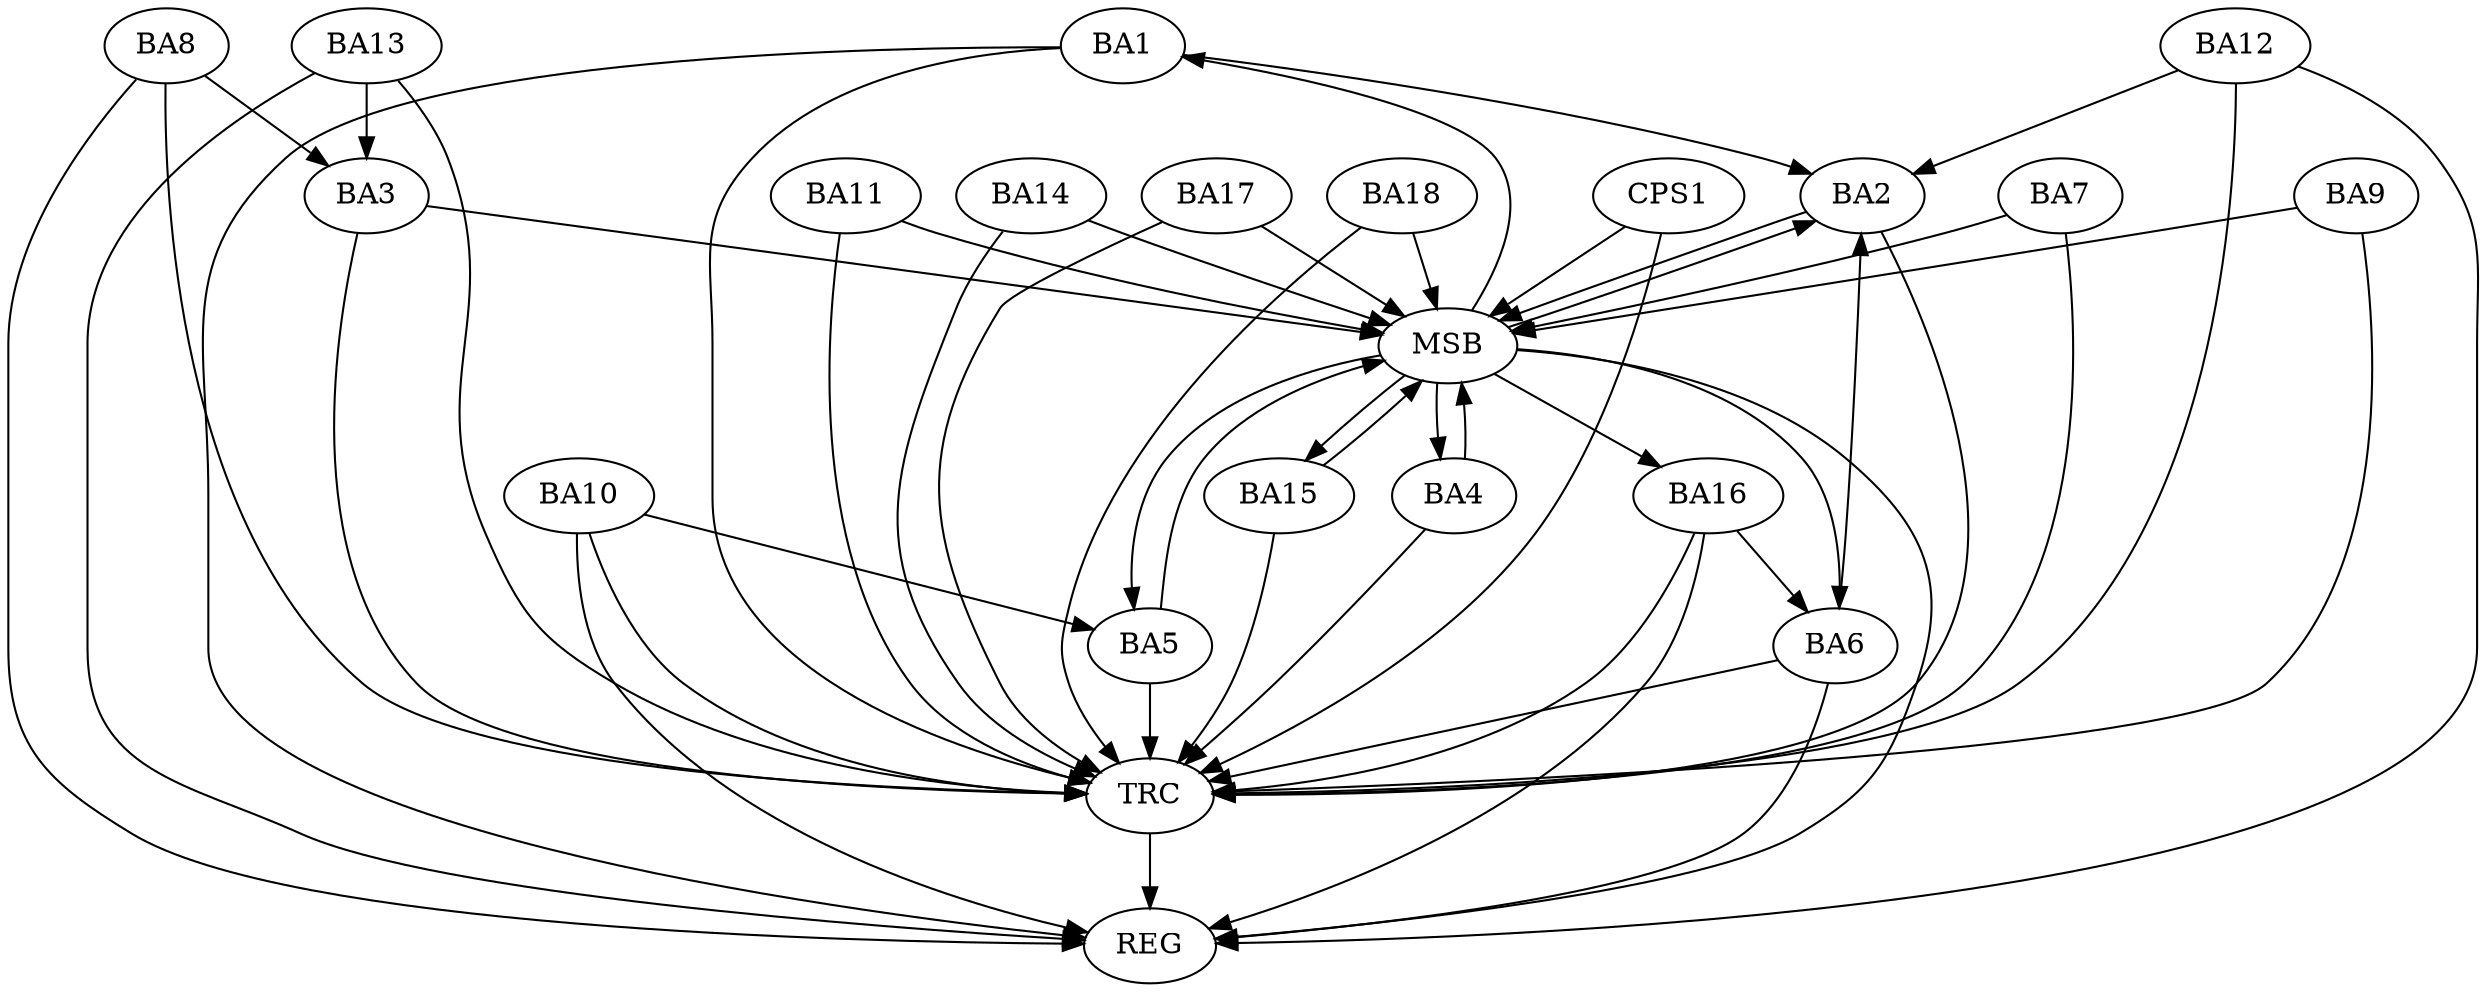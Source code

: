 strict digraph G {
  BA1 [ label="BA1" ];
  BA2 [ label="BA2" ];
  BA3 [ label="BA3" ];
  BA4 [ label="BA4" ];
  BA5 [ label="BA5" ];
  BA6 [ label="BA6" ];
  BA7 [ label="BA7" ];
  BA8 [ label="BA8" ];
  BA9 [ label="BA9" ];
  BA10 [ label="BA10" ];
  BA11 [ label="BA11" ];
  BA12 [ label="BA12" ];
  BA13 [ label="BA13" ];
  BA14 [ label="BA14" ];
  BA15 [ label="BA15" ];
  BA16 [ label="BA16" ];
  BA17 [ label="BA17" ];
  BA18 [ label="BA18" ];
  CPS1 [ label="CPS1" ];
  REG [ label="REG" ];
  MSB [ label="MSB" ];
  TRC [ label="TRC" ];
  BA1 -> BA2;
  BA6 -> BA2;
  BA8 -> BA3;
  BA10 -> BA5;
  BA12 -> BA2;
  BA13 -> BA3;
  BA16 -> BA6;
  BA1 -> REG;
  BA6 -> REG;
  BA8 -> REG;
  BA10 -> REG;
  BA12 -> REG;
  BA13 -> REG;
  BA16 -> REG;
  BA2 -> MSB;
  MSB -> BA1;
  MSB -> REG;
  BA3 -> MSB;
  MSB -> BA2;
  BA4 -> MSB;
  BA5 -> MSB;
  BA7 -> MSB;
  MSB -> BA5;
  BA9 -> MSB;
  MSB -> BA6;
  BA11 -> MSB;
  MSB -> BA4;
  BA14 -> MSB;
  BA15 -> MSB;
  BA17 -> MSB;
  MSB -> BA15;
  BA18 -> MSB;
  MSB -> BA16;
  CPS1 -> MSB;
  BA1 -> TRC;
  BA2 -> TRC;
  BA3 -> TRC;
  BA4 -> TRC;
  BA5 -> TRC;
  BA6 -> TRC;
  BA7 -> TRC;
  BA8 -> TRC;
  BA9 -> TRC;
  BA10 -> TRC;
  BA11 -> TRC;
  BA12 -> TRC;
  BA13 -> TRC;
  BA14 -> TRC;
  BA15 -> TRC;
  BA16 -> TRC;
  BA17 -> TRC;
  BA18 -> TRC;
  CPS1 -> TRC;
  TRC -> REG;
}
